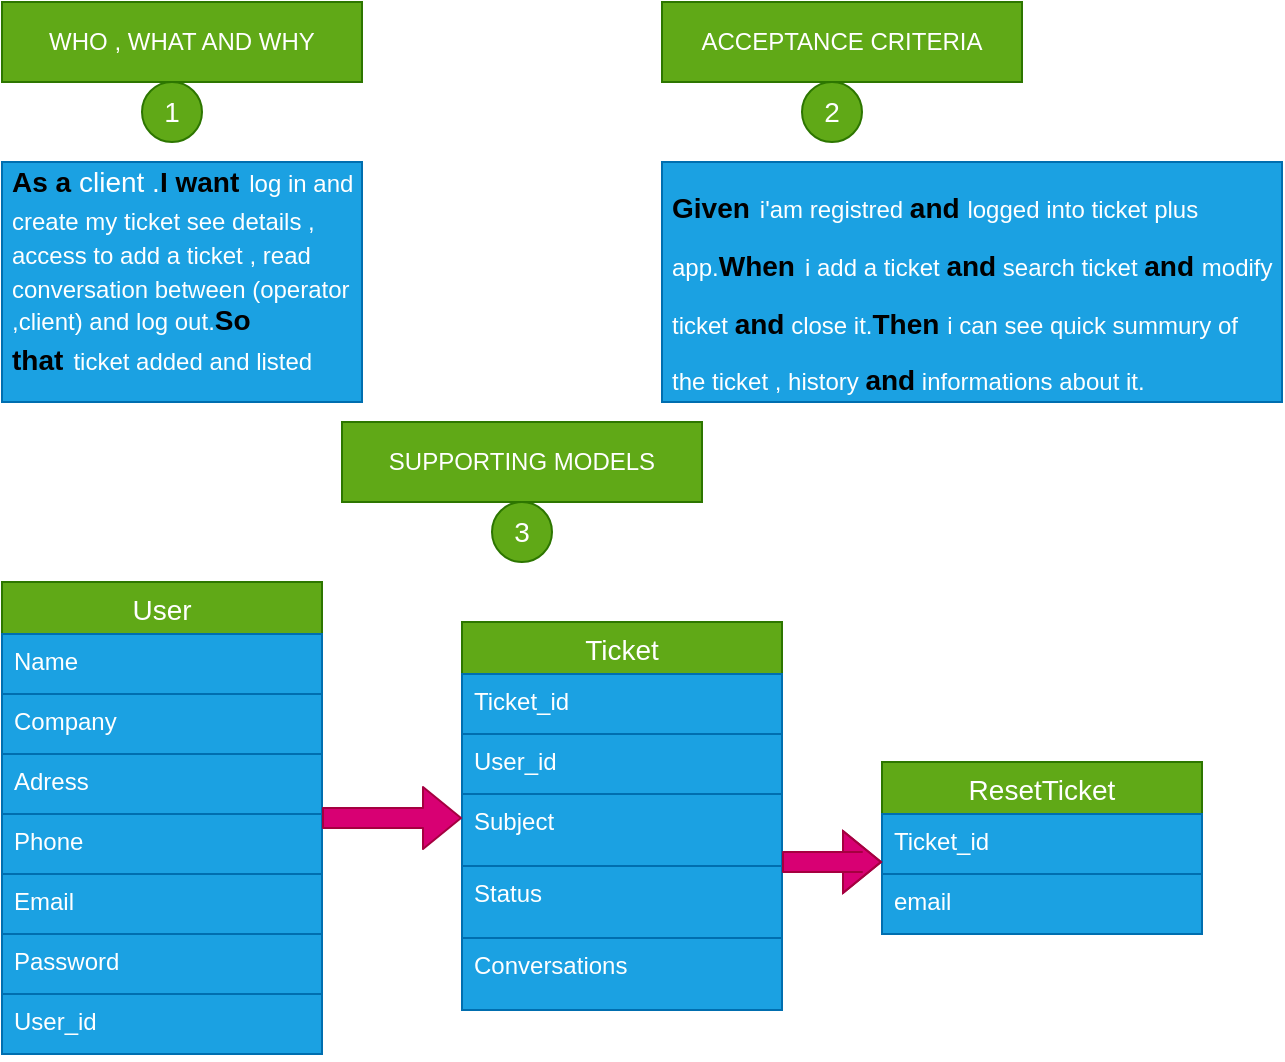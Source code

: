 <mxfile>
    <diagram id="I1CXHTOQiIgI4wzoU0lI" name="Page-1">
        <mxGraphModel dx="939" dy="510" grid="1" gridSize="10" guides="1" tooltips="1" connect="1" arrows="1" fold="1" page="1" pageScale="1" pageWidth="827" pageHeight="1169" math="0" shadow="0">
            <root>
                <mxCell id="0"/>
                <mxCell id="1" parent="0"/>
                <mxCell id="3" value="WHO , WHAT AND WHY" style="text;html=1;strokeColor=#2D7600;fillColor=#60a917;align=center;verticalAlign=middle;whiteSpace=wrap;rounded=0;fontColor=#ffffff;" vertex="1" parent="1">
                    <mxGeometry x="40" y="40" width="180" height="40" as="geometry"/>
                </mxCell>
                <mxCell id="4" value="&lt;h1 style=&quot;font-size: 14px&quot;&gt;&lt;font style=&quot;font-size: 14px&quot;&gt;&lt;font style=&quot;font-size: 14px&quot; color=&quot;#000000&quot;&gt;As a&lt;/font&gt; &lt;span style=&quot;font-weight: normal&quot;&gt;&lt;font style=&quot;font-size: 14px&quot;&gt;client .&lt;/font&gt;&lt;/span&gt;&lt;/font&gt;&lt;b&gt;&lt;font color=&quot;#000000&quot;&gt;I want&lt;/font&gt;&lt;/b&gt;&lt;b style=&quot;font-size: 18px&quot;&gt;&amp;nbsp;&lt;/b&gt;&lt;span style=&quot;font-size: 12px ; font-weight: normal&quot;&gt;log in and create my ticket see details , access to add a ticket , read conversation between (operator ,client) and log out.&lt;/span&gt;&lt;b style=&quot;font-size: 12px&quot;&gt;&lt;font style=&quot;font-size: 14px&quot; color=&quot;#000000&quot;&gt;So that&lt;/font&gt;&lt;span style=&quot;font-size: 18px&quot;&gt;&amp;nbsp;&lt;/span&gt;&lt;/b&gt;&lt;span style=&quot;font-size: 12px ; font-weight: normal&quot;&gt;ticket added and listed&lt;/span&gt;&lt;/h1&gt;" style="text;html=1;strokeColor=#006EAF;fillColor=#1ba1e2;spacing=5;spacingTop=-20;whiteSpace=wrap;overflow=hidden;rounded=0;fontColor=#ffffff;" vertex="1" parent="1">
                    <mxGeometry x="40" y="120" width="180" height="120" as="geometry"/>
                </mxCell>
                <mxCell id="5" value="ACCEPTANCE CRITERIA" style="text;html=1;strokeColor=#2D7600;fillColor=#60a917;align=center;verticalAlign=middle;whiteSpace=wrap;rounded=0;fontColor=#ffffff;" vertex="1" parent="1">
                    <mxGeometry x="370" y="40" width="180" height="40" as="geometry"/>
                </mxCell>
                <mxCell id="6" value="&lt;h1&gt;&lt;font style=&quot;font-size: 14px&quot; color=&quot;#000000&quot;&gt;Given&lt;/font&gt;&lt;span style=&quot;font-size: 18px&quot;&gt; &lt;/span&gt;&lt;font&gt;&lt;span style=&quot;font-size: 12px&quot;&gt;&lt;span style=&quot;font-weight: normal&quot;&gt;i'am registred&lt;/span&gt; &lt;/span&gt;&lt;font color=&quot;#000000&quot; style=&quot;font-size: 14px&quot;&gt;and&amp;nbsp;&lt;/font&gt;&lt;span style=&quot;font-weight: normal ; font-size: 12px&quot;&gt;logged into ticket plus app.&lt;/span&gt;&lt;/font&gt;&lt;b style=&quot;font-size: 12px&quot;&gt;&lt;font style=&quot;font-size: 14px&quot; color=&quot;#000000&quot;&gt;When&lt;/font&gt;&lt;/b&gt;&lt;b style=&quot;font-size: 18px&quot;&gt; &lt;/b&gt;&lt;font style=&quot;font-size: 12px ; font-weight: normal&quot;&gt;i add a ticket &lt;b&gt;&lt;font color=&quot;#000000&quot; style=&quot;font-size: 14px&quot;&gt;and&lt;/font&gt;&lt;/b&gt; search ticket &lt;b&gt;&lt;font style=&quot;font-size: 14px&quot; color=&quot;#000000&quot;&gt;and &lt;/font&gt;&lt;/b&gt;modify ticket &lt;b&gt;&lt;font color=&quot;#000000&quot; style=&quot;font-size: 14px&quot;&gt;and&lt;/font&gt;&lt;/b&gt; close it.&lt;/font&gt;&lt;font color=&quot;#000000&quot; style=&quot;font-size: 14px ; font-weight: bold&quot;&gt;Then &lt;/font&gt;&lt;font style=&quot;font-weight: normal ; font-size: 12px&quot;&gt;i can see quick summury of the ticket , history &lt;/font&gt;&lt;font style=&quot;font-size: 14px&quot; color=&quot;#000000&quot;&gt;and&lt;/font&gt;&lt;font style=&quot;font-weight: normal ; font-size: 12px&quot;&gt; informations about it.&lt;/font&gt;&lt;/h1&gt;" style="text;html=1;strokeColor=#006EAF;fillColor=#1ba1e2;spacing=5;spacingTop=-20;whiteSpace=wrap;overflow=hidden;rounded=0;fontColor=#ffffff;" vertex="1" parent="1">
                    <mxGeometry x="370" y="120" width="310" height="120" as="geometry"/>
                </mxCell>
                <mxCell id="8" value="1" style="ellipse;whiteSpace=wrap;html=1;aspect=fixed;fontSize=14;fillColor=#60a917;fontColor=#ffffff;strokeColor=#2D7600;" vertex="1" parent="1">
                    <mxGeometry x="110" y="80" width="30" height="30" as="geometry"/>
                </mxCell>
                <mxCell id="10" value="2" style="ellipse;whiteSpace=wrap;html=1;aspect=fixed;fontSize=14;fillColor=#60a917;fontColor=#ffffff;strokeColor=#2D7600;" vertex="1" parent="1">
                    <mxGeometry x="440" y="80" width="30" height="30" as="geometry"/>
                </mxCell>
                <mxCell id="14" value="SUPPORTING MODELS" style="text;html=1;strokeColor=#2D7600;fillColor=#60a917;align=center;verticalAlign=middle;whiteSpace=wrap;rounded=0;fontColor=#ffffff;" vertex="1" parent="1">
                    <mxGeometry x="210" y="250" width="180" height="40" as="geometry"/>
                </mxCell>
                <mxCell id="17" value="3" style="ellipse;whiteSpace=wrap;html=1;aspect=fixed;fontSize=14;fillColor=#60a917;fontColor=#ffffff;strokeColor=#2D7600;" vertex="1" parent="1">
                    <mxGeometry x="285" y="290" width="30" height="30" as="geometry"/>
                </mxCell>
                <mxCell id="20" value="User" style="swimlane;fontStyle=0;childLayout=stackLayout;horizontal=1;startSize=26;horizontalStack=0;resizeParent=1;resizeParentMax=0;resizeLast=0;collapsible=1;marginBottom=0;align=center;fontSize=14;fontColor=#ffffff;fillColor=#60a917;strokeColor=#2D7600;" vertex="1" parent="1">
                    <mxGeometry x="40" y="330" width="160" height="236" as="geometry"/>
                </mxCell>
                <mxCell id="21" value="Name" style="text;strokeColor=#006EAF;fillColor=#1ba1e2;spacingLeft=4;spacingRight=4;overflow=hidden;rotatable=0;points=[[0,0.5],[1,0.5]];portConstraint=eastwest;fontSize=12;fontColor=#ffffff;" vertex="1" parent="20">
                    <mxGeometry y="26" width="160" height="30" as="geometry"/>
                </mxCell>
                <mxCell id="22" value="Company" style="text;strokeColor=#006EAF;fillColor=#1ba1e2;spacingLeft=4;spacingRight=4;overflow=hidden;rotatable=0;points=[[0,0.5],[1,0.5]];portConstraint=eastwest;fontSize=12;fontColor=#ffffff;" vertex="1" parent="20">
                    <mxGeometry y="56" width="160" height="30" as="geometry"/>
                </mxCell>
                <mxCell id="23" value="Adress" style="text;strokeColor=#006EAF;fillColor=#1ba1e2;spacingLeft=4;spacingRight=4;overflow=hidden;rotatable=0;points=[[0,0.5],[1,0.5]];portConstraint=eastwest;fontSize=12;fontColor=#ffffff;" vertex="1" parent="20">
                    <mxGeometry y="86" width="160" height="30" as="geometry"/>
                </mxCell>
                <mxCell id="32" value="Phone" style="text;strokeColor=#006EAF;fillColor=#1ba1e2;spacingLeft=4;spacingRight=4;overflow=hidden;rotatable=0;points=[[0,0.5],[1,0.5]];portConstraint=eastwest;fontSize=12;fontColor=#ffffff;" vertex="1" parent="20">
                    <mxGeometry y="116" width="160" height="30" as="geometry"/>
                </mxCell>
                <mxCell id="33" value="Email" style="text;strokeColor=#006EAF;fillColor=#1ba1e2;spacingLeft=4;spacingRight=4;overflow=hidden;rotatable=0;points=[[0,0.5],[1,0.5]];portConstraint=eastwest;fontSize=12;fontColor=#ffffff;" vertex="1" parent="20">
                    <mxGeometry y="146" width="160" height="30" as="geometry"/>
                </mxCell>
                <mxCell id="34" value="Password" style="text;strokeColor=#006EAF;fillColor=#1ba1e2;spacingLeft=4;spacingRight=4;overflow=hidden;rotatable=0;points=[[0,0.5],[1,0.5]];portConstraint=eastwest;fontSize=12;fontColor=#ffffff;" vertex="1" parent="20">
                    <mxGeometry y="176" width="160" height="30" as="geometry"/>
                </mxCell>
                <mxCell id="37" value="User_id" style="text;strokeColor=#006EAF;fillColor=#1ba1e2;spacingLeft=4;spacingRight=4;overflow=hidden;rotatable=0;points=[[0,0.5],[1,0.5]];portConstraint=eastwest;fontSize=12;fontColor=#ffffff;" vertex="1" parent="20">
                    <mxGeometry y="206" width="160" height="30" as="geometry"/>
                </mxCell>
                <mxCell id="24" value="Ticket" style="swimlane;fontStyle=0;childLayout=stackLayout;horizontal=1;startSize=26;horizontalStack=0;resizeParent=1;resizeParentMax=0;resizeLast=0;collapsible=1;marginBottom=0;align=center;fontSize=14;fontColor=#ffffff;fillColor=#60a917;strokeColor=#2D7600;" vertex="1" parent="1">
                    <mxGeometry x="270" y="350" width="160" height="194" as="geometry"/>
                </mxCell>
                <mxCell id="25" value="Ticket_id" style="text;strokeColor=#006EAF;fillColor=#1ba1e2;spacingLeft=4;spacingRight=4;overflow=hidden;rotatable=0;points=[[0,0.5],[1,0.5]];portConstraint=eastwest;fontSize=12;fontColor=#ffffff;" vertex="1" parent="24">
                    <mxGeometry y="26" width="160" height="30" as="geometry"/>
                </mxCell>
                <mxCell id="26" value="User_id" style="text;strokeColor=#006EAF;fillColor=#1ba1e2;spacingLeft=4;spacingRight=4;overflow=hidden;rotatable=0;points=[[0,0.5],[1,0.5]];portConstraint=eastwest;fontSize=12;fontColor=#ffffff;" vertex="1" parent="24">
                    <mxGeometry y="56" width="160" height="30" as="geometry"/>
                </mxCell>
                <mxCell id="27" value="Subject" style="text;strokeColor=#006EAF;fillColor=#1ba1e2;spacingLeft=4;spacingRight=4;overflow=hidden;rotatable=0;points=[[0,0.5],[1,0.5]];portConstraint=eastwest;fontSize=12;fontColor=#ffffff;" vertex="1" parent="24">
                    <mxGeometry y="86" width="160" height="36" as="geometry"/>
                </mxCell>
                <mxCell id="35" value="Status" style="text;strokeColor=#006EAF;fillColor=#1ba1e2;spacingLeft=4;spacingRight=4;overflow=hidden;rotatable=0;points=[[0,0.5],[1,0.5]];portConstraint=eastwest;fontSize=12;fontColor=#ffffff;" vertex="1" parent="24">
                    <mxGeometry y="122" width="160" height="36" as="geometry"/>
                </mxCell>
                <mxCell id="36" value="Conversations" style="text;strokeColor=#006EAF;fillColor=#1ba1e2;spacingLeft=4;spacingRight=4;overflow=hidden;rotatable=0;points=[[0,0.5],[1,0.5]];portConstraint=eastwest;fontSize=12;fontColor=#ffffff;" vertex="1" parent="24">
                    <mxGeometry y="158" width="160" height="36" as="geometry"/>
                </mxCell>
                <mxCell id="28" value="ResetTicket" style="swimlane;fontStyle=0;childLayout=stackLayout;horizontal=1;startSize=26;horizontalStack=0;resizeParent=1;resizeParentMax=0;resizeLast=0;collapsible=1;marginBottom=0;align=center;fontSize=14;fontColor=#ffffff;fillColor=#60a917;strokeColor=#2D7600;" vertex="1" parent="1">
                    <mxGeometry x="480" y="420" width="160" height="86" as="geometry"/>
                </mxCell>
                <mxCell id="29" value="Ticket_id" style="text;strokeColor=#006EAF;fillColor=#1ba1e2;spacingLeft=4;spacingRight=4;overflow=hidden;rotatable=0;points=[[0,0.5],[1,0.5]];portConstraint=eastwest;fontSize=12;fontColor=#ffffff;" vertex="1" parent="28">
                    <mxGeometry y="26" width="160" height="30" as="geometry"/>
                </mxCell>
                <mxCell id="30" value="email" style="text;strokeColor=#006EAF;fillColor=#1ba1e2;spacingLeft=4;spacingRight=4;overflow=hidden;rotatable=0;points=[[0,0.5],[1,0.5]];portConstraint=eastwest;fontSize=12;fontColor=#ffffff;" vertex="1" parent="28">
                    <mxGeometry y="56" width="160" height="30" as="geometry"/>
                </mxCell>
                <mxCell id="41" value="" style="shape=flexArrow;endArrow=classic;html=1;fontSize=14;fontColor=#000000;fillColor=#d80073;strokeColor=#A50040;" edge="1" parent="1">
                    <mxGeometry width="50" height="50" relative="1" as="geometry">
                        <mxPoint x="430" y="470" as="sourcePoint"/>
                        <mxPoint x="480" y="470" as="targetPoint"/>
                        <Array as="points">
                            <mxPoint x="485" y="470"/>
                            <mxPoint x="470" y="470"/>
                        </Array>
                    </mxGeometry>
                </mxCell>
                <mxCell id="45" value="" style="shape=flexArrow;endArrow=classic;html=1;fontSize=14;fontColor=#000000;exitX=1;exitY=0.5;exitDx=0;exitDy=0;fillColor=#d80073;strokeColor=#A50040;" edge="1" parent="1" source="20">
                    <mxGeometry width="50" height="50" relative="1" as="geometry">
                        <mxPoint x="220" y="478" as="sourcePoint"/>
                        <mxPoint x="270" y="448" as="targetPoint"/>
                    </mxGeometry>
                </mxCell>
            </root>
        </mxGraphModel>
    </diagram>
</mxfile>